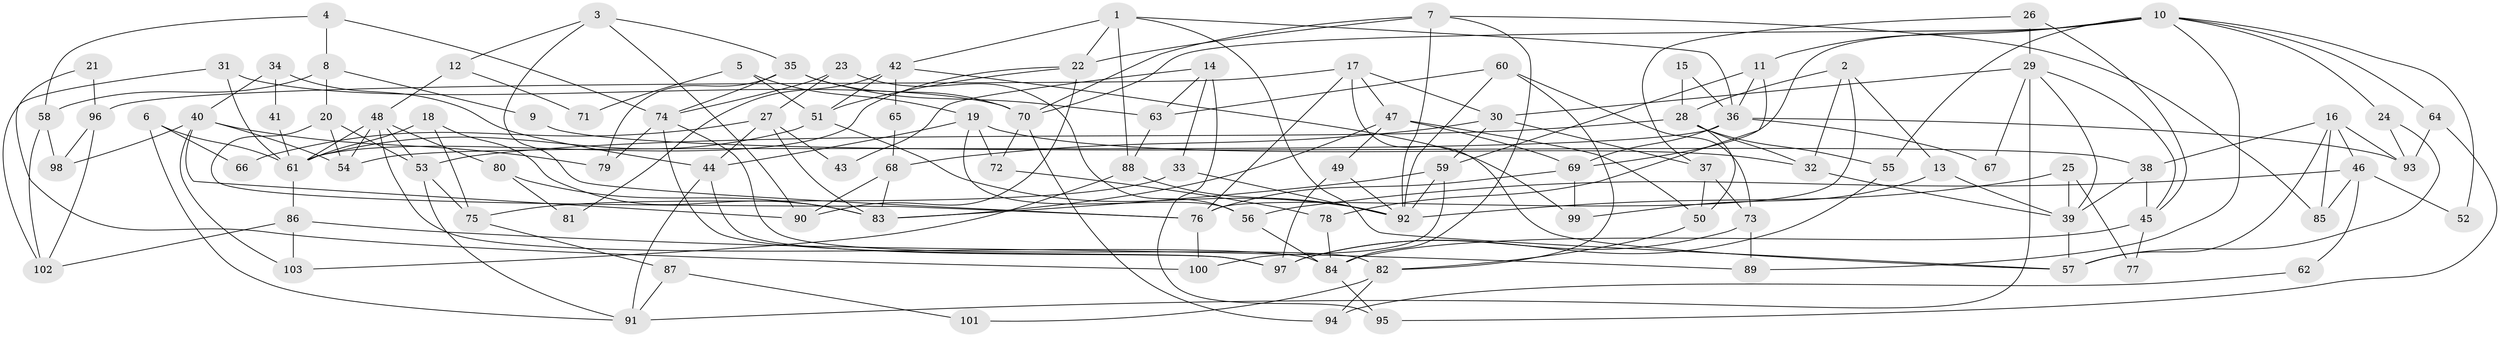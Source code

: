 // Generated by graph-tools (version 1.1) at 2025/50/03/09/25 03:50:11]
// undirected, 103 vertices, 206 edges
graph export_dot {
graph [start="1"]
  node [color=gray90,style=filled];
  1;
  2;
  3;
  4;
  5;
  6;
  7;
  8;
  9;
  10;
  11;
  12;
  13;
  14;
  15;
  16;
  17;
  18;
  19;
  20;
  21;
  22;
  23;
  24;
  25;
  26;
  27;
  28;
  29;
  30;
  31;
  32;
  33;
  34;
  35;
  36;
  37;
  38;
  39;
  40;
  41;
  42;
  43;
  44;
  45;
  46;
  47;
  48;
  49;
  50;
  51;
  52;
  53;
  54;
  55;
  56;
  57;
  58;
  59;
  60;
  61;
  62;
  63;
  64;
  65;
  66;
  67;
  68;
  69;
  70;
  71;
  72;
  73;
  74;
  75;
  76;
  77;
  78;
  79;
  80;
  81;
  82;
  83;
  84;
  85;
  86;
  87;
  88;
  89;
  90;
  91;
  92;
  93;
  94;
  95;
  96;
  97;
  98;
  99;
  100;
  101;
  102;
  103;
  1 -- 22;
  1 -- 36;
  1 -- 42;
  1 -- 57;
  1 -- 88;
  2 -- 28;
  2 -- 76;
  2 -- 13;
  2 -- 32;
  3 -- 35;
  3 -- 90;
  3 -- 12;
  3 -- 76;
  4 -- 58;
  4 -- 74;
  4 -- 8;
  5 -- 51;
  5 -- 19;
  5 -- 71;
  6 -- 91;
  6 -- 61;
  6 -- 66;
  7 -- 92;
  7 -- 70;
  7 -- 22;
  7 -- 84;
  7 -- 85;
  8 -- 20;
  8 -- 9;
  8 -- 58;
  9 -- 38;
  10 -- 69;
  10 -- 55;
  10 -- 11;
  10 -- 24;
  10 -- 52;
  10 -- 64;
  10 -- 70;
  10 -- 89;
  11 -- 59;
  11 -- 36;
  11 -- 78;
  12 -- 48;
  12 -- 71;
  13 -- 39;
  13 -- 99;
  14 -- 63;
  14 -- 95;
  14 -- 33;
  14 -- 43;
  15 -- 28;
  15 -- 36;
  16 -- 46;
  16 -- 38;
  16 -- 57;
  16 -- 85;
  16 -- 93;
  17 -- 47;
  17 -- 57;
  17 -- 30;
  17 -- 76;
  17 -- 96;
  18 -- 83;
  18 -- 61;
  18 -- 75;
  19 -- 72;
  19 -- 44;
  19 -- 32;
  19 -- 56;
  20 -- 54;
  20 -- 76;
  20 -- 53;
  21 -- 96;
  21 -- 100;
  22 -- 61;
  22 -- 51;
  22 -- 90;
  23 -- 56;
  23 -- 74;
  23 -- 27;
  24 -- 57;
  24 -- 93;
  25 -- 92;
  25 -- 39;
  25 -- 77;
  26 -- 37;
  26 -- 29;
  26 -- 45;
  27 -- 44;
  27 -- 43;
  27 -- 66;
  27 -- 83;
  28 -- 53;
  28 -- 32;
  28 -- 50;
  28 -- 55;
  29 -- 39;
  29 -- 30;
  29 -- 45;
  29 -- 67;
  29 -- 91;
  30 -- 59;
  30 -- 37;
  30 -- 68;
  31 -- 70;
  31 -- 61;
  31 -- 102;
  32 -- 39;
  33 -- 92;
  33 -- 75;
  34 -- 40;
  34 -- 44;
  34 -- 41;
  35 -- 63;
  35 -- 74;
  35 -- 70;
  35 -- 79;
  36 -- 93;
  36 -- 54;
  36 -- 67;
  36 -- 69;
  37 -- 73;
  37 -- 50;
  38 -- 45;
  38 -- 39;
  39 -- 57;
  40 -- 90;
  40 -- 54;
  40 -- 79;
  40 -- 98;
  40 -- 103;
  41 -- 61;
  42 -- 99;
  42 -- 51;
  42 -- 65;
  42 -- 81;
  44 -- 97;
  44 -- 91;
  45 -- 77;
  45 -- 84;
  46 -- 85;
  46 -- 56;
  46 -- 52;
  46 -- 62;
  47 -- 69;
  47 -- 50;
  47 -- 49;
  47 -- 83;
  48 -- 53;
  48 -- 84;
  48 -- 54;
  48 -- 61;
  48 -- 80;
  49 -- 92;
  49 -- 97;
  50 -- 82;
  51 -- 61;
  51 -- 92;
  53 -- 75;
  53 -- 91;
  55 -- 97;
  56 -- 84;
  58 -- 102;
  58 -- 98;
  59 -- 92;
  59 -- 83;
  59 -- 100;
  60 -- 82;
  60 -- 92;
  60 -- 63;
  60 -- 73;
  61 -- 86;
  62 -- 94;
  63 -- 88;
  64 -- 93;
  64 -- 95;
  65 -- 68;
  68 -- 83;
  68 -- 90;
  69 -- 76;
  69 -- 99;
  70 -- 72;
  70 -- 94;
  72 -- 78;
  73 -- 89;
  73 -- 97;
  74 -- 97;
  74 -- 79;
  74 -- 82;
  75 -- 87;
  76 -- 100;
  78 -- 84;
  80 -- 83;
  80 -- 81;
  82 -- 94;
  82 -- 101;
  84 -- 95;
  86 -- 102;
  86 -- 89;
  86 -- 103;
  87 -- 91;
  87 -- 101;
  88 -- 103;
  88 -- 92;
  96 -- 98;
  96 -- 102;
}
